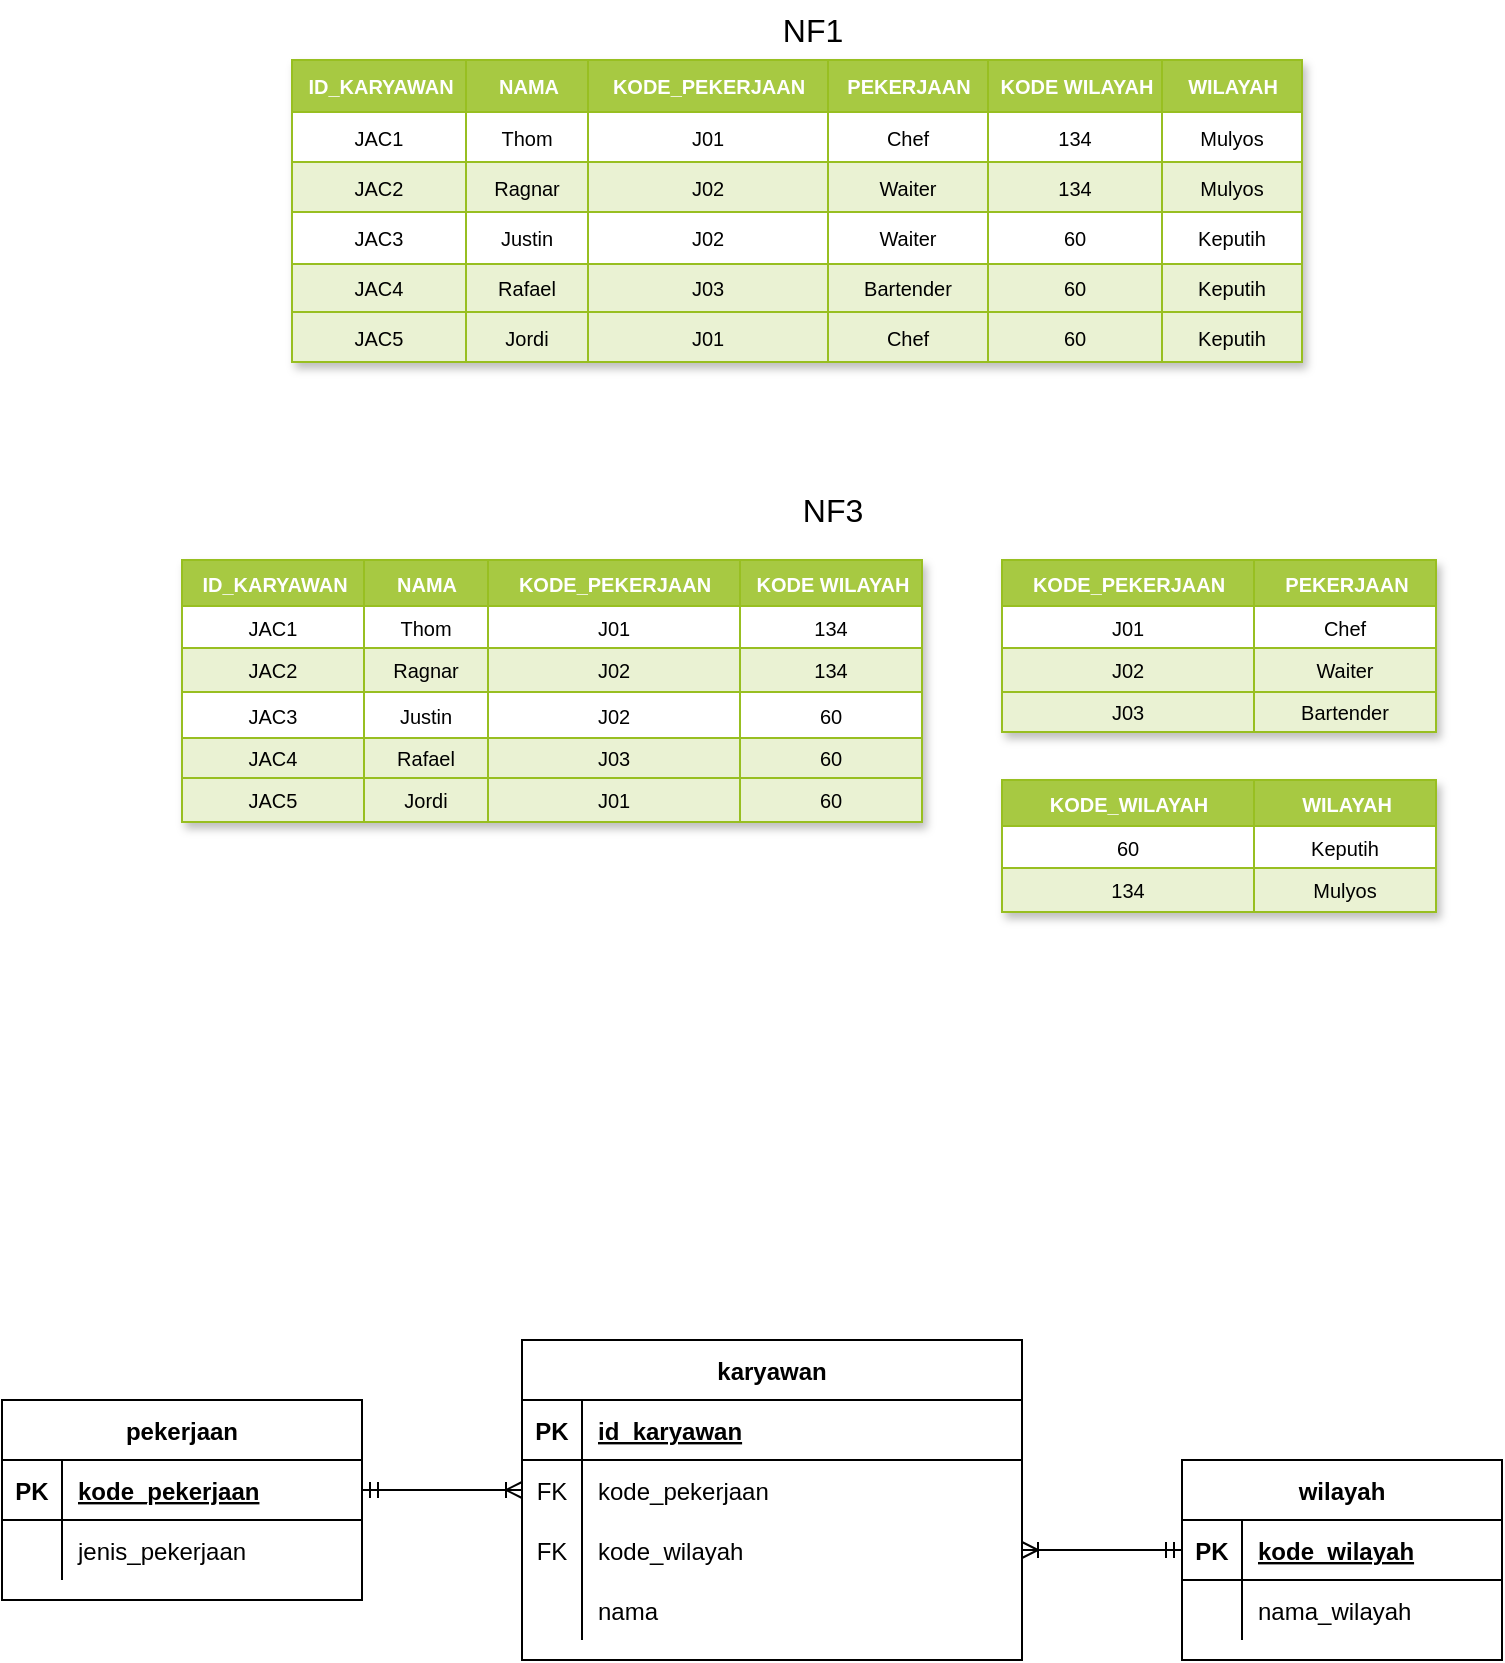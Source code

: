 <mxfile version="24.2.2" type="github">
  <diagram id="R2lEEEUBdFMjLlhIrx00" name="Page-1">
    <mxGraphModel dx="1173" dy="644" grid="1" gridSize="10" guides="1" tooltips="1" connect="1" arrows="1" fold="1" page="1" pageScale="1" pageWidth="850" pageHeight="1100" math="0" shadow="0" extFonts="Permanent Marker^https://fonts.googleapis.com/css?family=Permanent+Marker">
      <root>
        <mxCell id="0" />
        <mxCell id="1" parent="0" />
        <mxCell id="C-vyLk0tnHw3VtMMgP7b-1" value="" style="edgeStyle=entityRelationEdgeStyle;endArrow=ERmandOne;startArrow=ERoneToMany;endFill=0;startFill=0;exitX=0;exitY=0.5;exitDx=0;exitDy=0;entryX=1;entryY=0.5;entryDx=0;entryDy=0;" parent="1" source="C-vyLk0tnHw3VtMMgP7b-27" target="C-vyLk0tnHw3VtMMgP7b-3" edge="1">
          <mxGeometry width="100" height="100" relative="1" as="geometry">
            <mxPoint x="480" y="1290" as="sourcePoint" />
            <mxPoint x="580" y="1190" as="targetPoint" />
            <Array as="points">
              <mxPoint x="490" y="750" />
            </Array>
          </mxGeometry>
        </mxCell>
        <mxCell id="C-vyLk0tnHw3VtMMgP7b-12" value="" style="edgeStyle=entityRelationEdgeStyle;endArrow=ERmandOne;startArrow=ERoneToMany;endFill=0;startFill=0;entryX=0;entryY=0.5;entryDx=0;entryDy=0;" parent="1" source="DAkjuZI4XN_yzzUwWQdB-363" target="C-vyLk0tnHw3VtMMgP7b-14" edge="1">
          <mxGeometry width="100" height="100" relative="1" as="geometry">
            <mxPoint x="540" y="750" as="sourcePoint" />
            <mxPoint x="600" y="775" as="targetPoint" />
          </mxGeometry>
        </mxCell>
        <mxCell id="C-vyLk0tnHw3VtMMgP7b-2" value="pekerjaan" style="shape=table;startSize=30;container=1;collapsible=1;childLayout=tableLayout;fixedRows=1;rowLines=0;fontStyle=1;align=center;resizeLast=1;" parent="1" vertex="1">
          <mxGeometry x="30" y="720" width="180" height="100" as="geometry" />
        </mxCell>
        <mxCell id="C-vyLk0tnHw3VtMMgP7b-3" value="" style="shape=partialRectangle;collapsible=0;dropTarget=0;pointerEvents=0;fillColor=none;points=[[0,0.5],[1,0.5]];portConstraint=eastwest;top=0;left=0;right=0;bottom=1;" parent="C-vyLk0tnHw3VtMMgP7b-2" vertex="1">
          <mxGeometry y="30" width="180" height="30" as="geometry" />
        </mxCell>
        <mxCell id="C-vyLk0tnHw3VtMMgP7b-4" value="PK" style="shape=partialRectangle;overflow=hidden;connectable=0;fillColor=none;top=0;left=0;bottom=0;right=0;fontStyle=1;" parent="C-vyLk0tnHw3VtMMgP7b-3" vertex="1">
          <mxGeometry width="30" height="30" as="geometry">
            <mxRectangle width="30" height="30" as="alternateBounds" />
          </mxGeometry>
        </mxCell>
        <mxCell id="C-vyLk0tnHw3VtMMgP7b-5" value="kode_pekerjaan" style="shape=partialRectangle;overflow=hidden;connectable=0;fillColor=none;top=0;left=0;bottom=0;right=0;align=left;spacingLeft=6;fontStyle=5;" parent="C-vyLk0tnHw3VtMMgP7b-3" vertex="1">
          <mxGeometry x="30" width="150" height="30" as="geometry">
            <mxRectangle width="150" height="30" as="alternateBounds" />
          </mxGeometry>
        </mxCell>
        <mxCell id="C-vyLk0tnHw3VtMMgP7b-6" value="" style="shape=partialRectangle;collapsible=0;dropTarget=0;pointerEvents=0;fillColor=none;points=[[0,0.5],[1,0.5]];portConstraint=eastwest;top=0;left=0;right=0;bottom=0;" parent="C-vyLk0tnHw3VtMMgP7b-2" vertex="1">
          <mxGeometry y="60" width="180" height="30" as="geometry" />
        </mxCell>
        <mxCell id="C-vyLk0tnHw3VtMMgP7b-7" value="" style="shape=partialRectangle;overflow=hidden;connectable=0;fillColor=none;top=0;left=0;bottom=0;right=0;" parent="C-vyLk0tnHw3VtMMgP7b-6" vertex="1">
          <mxGeometry width="30" height="30" as="geometry">
            <mxRectangle width="30" height="30" as="alternateBounds" />
          </mxGeometry>
        </mxCell>
        <mxCell id="C-vyLk0tnHw3VtMMgP7b-8" value="jenis_pekerjaan" style="shape=partialRectangle;overflow=hidden;connectable=0;fillColor=none;top=0;left=0;bottom=0;right=0;align=left;spacingLeft=6;" parent="C-vyLk0tnHw3VtMMgP7b-6" vertex="1">
          <mxGeometry x="30" width="150" height="30" as="geometry">
            <mxRectangle width="150" height="30" as="alternateBounds" />
          </mxGeometry>
        </mxCell>
        <mxCell id="C-vyLk0tnHw3VtMMgP7b-13" value="wilayah" style="shape=table;startSize=30;container=1;collapsible=1;childLayout=tableLayout;fixedRows=1;rowLines=0;fontStyle=1;align=center;resizeLast=1;" parent="1" vertex="1">
          <mxGeometry x="620" y="750" width="160" height="100" as="geometry" />
        </mxCell>
        <mxCell id="C-vyLk0tnHw3VtMMgP7b-14" value="" style="shape=partialRectangle;collapsible=0;dropTarget=0;pointerEvents=0;fillColor=none;points=[[0,0.5],[1,0.5]];portConstraint=eastwest;top=0;left=0;right=0;bottom=1;" parent="C-vyLk0tnHw3VtMMgP7b-13" vertex="1">
          <mxGeometry y="30" width="160" height="30" as="geometry" />
        </mxCell>
        <mxCell id="C-vyLk0tnHw3VtMMgP7b-15" value="PK" style="shape=partialRectangle;overflow=hidden;connectable=0;fillColor=none;top=0;left=0;bottom=0;right=0;fontStyle=1;" parent="C-vyLk0tnHw3VtMMgP7b-14" vertex="1">
          <mxGeometry width="30" height="30" as="geometry">
            <mxRectangle width="30" height="30" as="alternateBounds" />
          </mxGeometry>
        </mxCell>
        <mxCell id="C-vyLk0tnHw3VtMMgP7b-16" value="kode_wilayah" style="shape=partialRectangle;overflow=hidden;connectable=0;fillColor=none;top=0;left=0;bottom=0;right=0;align=left;spacingLeft=6;fontStyle=5;" parent="C-vyLk0tnHw3VtMMgP7b-14" vertex="1">
          <mxGeometry x="30" width="130" height="30" as="geometry">
            <mxRectangle width="130" height="30" as="alternateBounds" />
          </mxGeometry>
        </mxCell>
        <mxCell id="C-vyLk0tnHw3VtMMgP7b-17" value="" style="shape=partialRectangle;collapsible=0;dropTarget=0;pointerEvents=0;fillColor=none;points=[[0,0.5],[1,0.5]];portConstraint=eastwest;top=0;left=0;right=0;bottom=0;" parent="C-vyLk0tnHw3VtMMgP7b-13" vertex="1">
          <mxGeometry y="60" width="160" height="30" as="geometry" />
        </mxCell>
        <mxCell id="C-vyLk0tnHw3VtMMgP7b-18" value="" style="shape=partialRectangle;overflow=hidden;connectable=0;fillColor=none;top=0;left=0;bottom=0;right=0;" parent="C-vyLk0tnHw3VtMMgP7b-17" vertex="1">
          <mxGeometry width="30" height="30" as="geometry">
            <mxRectangle width="30" height="30" as="alternateBounds" />
          </mxGeometry>
        </mxCell>
        <mxCell id="C-vyLk0tnHw3VtMMgP7b-19" value="nama_wilayah" style="shape=partialRectangle;overflow=hidden;connectable=0;fillColor=none;top=0;left=0;bottom=0;right=0;align=left;spacingLeft=6;" parent="C-vyLk0tnHw3VtMMgP7b-17" vertex="1">
          <mxGeometry x="30" width="130" height="30" as="geometry">
            <mxRectangle width="130" height="30" as="alternateBounds" />
          </mxGeometry>
        </mxCell>
        <mxCell id="C-vyLk0tnHw3VtMMgP7b-23" value="karyawan" style="shape=table;startSize=30;container=1;collapsible=1;childLayout=tableLayout;fixedRows=1;rowLines=0;fontStyle=1;align=center;resizeLast=1;" parent="1" vertex="1">
          <mxGeometry x="290" y="690" width="250" height="160" as="geometry" />
        </mxCell>
        <mxCell id="C-vyLk0tnHw3VtMMgP7b-24" value="" style="shape=partialRectangle;collapsible=0;dropTarget=0;pointerEvents=0;fillColor=none;points=[[0,0.5],[1,0.5]];portConstraint=eastwest;top=0;left=0;right=0;bottom=1;" parent="C-vyLk0tnHw3VtMMgP7b-23" vertex="1">
          <mxGeometry y="30" width="250" height="30" as="geometry" />
        </mxCell>
        <mxCell id="C-vyLk0tnHw3VtMMgP7b-25" value="PK" style="shape=partialRectangle;overflow=hidden;connectable=0;fillColor=none;top=0;left=0;bottom=0;right=0;fontStyle=1;" parent="C-vyLk0tnHw3VtMMgP7b-24" vertex="1">
          <mxGeometry width="30" height="30" as="geometry">
            <mxRectangle width="30" height="30" as="alternateBounds" />
          </mxGeometry>
        </mxCell>
        <mxCell id="C-vyLk0tnHw3VtMMgP7b-26" value="id_karyawan" style="shape=partialRectangle;overflow=hidden;connectable=0;fillColor=none;top=0;left=0;bottom=0;right=0;align=left;spacingLeft=6;fontStyle=5;" parent="C-vyLk0tnHw3VtMMgP7b-24" vertex="1">
          <mxGeometry x="30" width="220" height="30" as="geometry">
            <mxRectangle width="220" height="30" as="alternateBounds" />
          </mxGeometry>
        </mxCell>
        <mxCell id="C-vyLk0tnHw3VtMMgP7b-27" value="" style="shape=partialRectangle;collapsible=0;dropTarget=0;pointerEvents=0;fillColor=none;points=[[0,0.5],[1,0.5]];portConstraint=eastwest;top=0;left=0;right=0;bottom=0;" parent="C-vyLk0tnHw3VtMMgP7b-23" vertex="1">
          <mxGeometry y="60" width="250" height="30" as="geometry" />
        </mxCell>
        <mxCell id="C-vyLk0tnHw3VtMMgP7b-28" value="FK" style="shape=partialRectangle;overflow=hidden;connectable=0;fillColor=none;top=0;left=0;bottom=0;right=0;" parent="C-vyLk0tnHw3VtMMgP7b-27" vertex="1">
          <mxGeometry width="30" height="30" as="geometry">
            <mxRectangle width="30" height="30" as="alternateBounds" />
          </mxGeometry>
        </mxCell>
        <mxCell id="C-vyLk0tnHw3VtMMgP7b-29" value="kode_pekerjaan" style="shape=partialRectangle;overflow=hidden;connectable=0;fillColor=none;top=0;left=0;bottom=0;right=0;align=left;spacingLeft=6;" parent="C-vyLk0tnHw3VtMMgP7b-27" vertex="1">
          <mxGeometry x="30" width="220" height="30" as="geometry">
            <mxRectangle width="220" height="30" as="alternateBounds" />
          </mxGeometry>
        </mxCell>
        <mxCell id="DAkjuZI4XN_yzzUwWQdB-363" style="shape=partialRectangle;collapsible=0;dropTarget=0;pointerEvents=0;fillColor=none;points=[[0,0.5],[1,0.5]];portConstraint=eastwest;top=0;left=0;right=0;bottom=0;" vertex="1" parent="C-vyLk0tnHw3VtMMgP7b-23">
          <mxGeometry y="90" width="250" height="30" as="geometry" />
        </mxCell>
        <mxCell id="DAkjuZI4XN_yzzUwWQdB-364" value="FK" style="shape=partialRectangle;overflow=hidden;connectable=0;fillColor=none;top=0;left=0;bottom=0;right=0;" vertex="1" parent="DAkjuZI4XN_yzzUwWQdB-363">
          <mxGeometry width="30" height="30" as="geometry">
            <mxRectangle width="30" height="30" as="alternateBounds" />
          </mxGeometry>
        </mxCell>
        <mxCell id="DAkjuZI4XN_yzzUwWQdB-365" value="kode_wilayah" style="shape=partialRectangle;overflow=hidden;connectable=0;fillColor=none;top=0;left=0;bottom=0;right=0;align=left;spacingLeft=6;" vertex="1" parent="DAkjuZI4XN_yzzUwWQdB-363">
          <mxGeometry x="30" width="220" height="30" as="geometry">
            <mxRectangle width="220" height="30" as="alternateBounds" />
          </mxGeometry>
        </mxCell>
        <mxCell id="DAkjuZI4XN_yzzUwWQdB-366" style="shape=partialRectangle;collapsible=0;dropTarget=0;pointerEvents=0;fillColor=none;points=[[0,0.5],[1,0.5]];portConstraint=eastwest;top=0;left=0;right=0;bottom=0;" vertex="1" parent="C-vyLk0tnHw3VtMMgP7b-23">
          <mxGeometry y="120" width="250" height="30" as="geometry" />
        </mxCell>
        <mxCell id="DAkjuZI4XN_yzzUwWQdB-367" style="shape=partialRectangle;overflow=hidden;connectable=0;fillColor=none;top=0;left=0;bottom=0;right=0;" vertex="1" parent="DAkjuZI4XN_yzzUwWQdB-366">
          <mxGeometry width="30" height="30" as="geometry">
            <mxRectangle width="30" height="30" as="alternateBounds" />
          </mxGeometry>
        </mxCell>
        <mxCell id="DAkjuZI4XN_yzzUwWQdB-368" value="nama" style="shape=partialRectangle;overflow=hidden;connectable=0;fillColor=none;top=0;left=0;bottom=0;right=0;align=left;spacingLeft=6;" vertex="1" parent="DAkjuZI4XN_yzzUwWQdB-366">
          <mxGeometry x="30" width="220" height="30" as="geometry">
            <mxRectangle width="220" height="30" as="alternateBounds" />
          </mxGeometry>
        </mxCell>
        <mxCell id="DAkjuZI4XN_yzzUwWQdB-198" value="Assets" style="childLayout=tableLayout;recursiveResize=0;strokeColor=#98bf21;fillColor=#A7C942;shadow=1;" vertex="1" parent="1">
          <mxGeometry x="175" y="50" width="505" height="151" as="geometry" />
        </mxCell>
        <mxCell id="DAkjuZI4XN_yzzUwWQdB-199" style="shape=tableRow;horizontal=0;startSize=0;swimlaneHead=0;swimlaneBody=0;top=0;left=0;bottom=0;right=0;dropTarget=0;collapsible=0;recursiveResize=0;expand=0;fontStyle=0;strokeColor=inherit;fillColor=#ffffff;" vertex="1" parent="DAkjuZI4XN_yzzUwWQdB-198">
          <mxGeometry width="505" height="26" as="geometry" />
        </mxCell>
        <mxCell id="DAkjuZI4XN_yzzUwWQdB-200" value="ID_KARYAWAN" style="connectable=0;recursiveResize=0;strokeColor=inherit;fillColor=#A7C942;align=center;fontStyle=1;fontColor=#FFFFFF;html=1;fontSize=10;" vertex="1" parent="DAkjuZI4XN_yzzUwWQdB-199">
          <mxGeometry width="87" height="26" as="geometry">
            <mxRectangle width="87" height="26" as="alternateBounds" />
          </mxGeometry>
        </mxCell>
        <mxCell id="DAkjuZI4XN_yzzUwWQdB-201" value="NAMA" style="connectable=0;recursiveResize=0;strokeColor=inherit;fillColor=#A7C942;align=center;fontStyle=1;fontColor=#FFFFFF;html=1;fontSize=10;" vertex="1" parent="DAkjuZI4XN_yzzUwWQdB-199">
          <mxGeometry x="87" width="61" height="26" as="geometry">
            <mxRectangle width="61" height="26" as="alternateBounds" />
          </mxGeometry>
        </mxCell>
        <mxCell id="DAkjuZI4XN_yzzUwWQdB-202" value="KODE_PEKERJAAN" style="connectable=0;recursiveResize=0;strokeColor=inherit;fillColor=#A7C942;align=center;fontStyle=1;fontColor=#FFFFFF;html=1;fontSize=10;" vertex="1" parent="DAkjuZI4XN_yzzUwWQdB-199">
          <mxGeometry x="148" width="120" height="26" as="geometry">
            <mxRectangle width="120" height="26" as="alternateBounds" />
          </mxGeometry>
        </mxCell>
        <mxCell id="DAkjuZI4XN_yzzUwWQdB-224" value="PEKERJAAN" style="connectable=0;recursiveResize=0;strokeColor=inherit;fillColor=#A7C942;align=center;fontStyle=1;fontColor=#FFFFFF;html=1;fontSize=10;" vertex="1" parent="DAkjuZI4XN_yzzUwWQdB-199">
          <mxGeometry x="268" width="80" height="26" as="geometry">
            <mxRectangle width="80" height="26" as="alternateBounds" />
          </mxGeometry>
        </mxCell>
        <mxCell id="DAkjuZI4XN_yzzUwWQdB-229" value="KODE WILAYAH" style="connectable=0;recursiveResize=0;strokeColor=inherit;fillColor=#A7C942;align=center;fontStyle=1;fontColor=#FFFFFF;html=1;fontSize=10;" vertex="1" parent="DAkjuZI4XN_yzzUwWQdB-199">
          <mxGeometry x="348" width="87" height="26" as="geometry">
            <mxRectangle width="87" height="26" as="alternateBounds" />
          </mxGeometry>
        </mxCell>
        <mxCell id="DAkjuZI4XN_yzzUwWQdB-234" value="WILAYAH" style="connectable=0;recursiveResize=0;strokeColor=inherit;fillColor=#A7C942;align=center;fontStyle=1;fontColor=#FFFFFF;html=1;fontSize=10;" vertex="1" parent="DAkjuZI4XN_yzzUwWQdB-199">
          <mxGeometry x="435" width="70" height="26" as="geometry">
            <mxRectangle width="70" height="26" as="alternateBounds" />
          </mxGeometry>
        </mxCell>
        <mxCell id="DAkjuZI4XN_yzzUwWQdB-203" value="" style="shape=tableRow;horizontal=0;startSize=0;swimlaneHead=0;swimlaneBody=0;top=0;left=0;bottom=0;right=0;dropTarget=0;collapsible=0;recursiveResize=0;expand=0;fontStyle=0;strokeColor=inherit;fillColor=#ffffff;" vertex="1" parent="DAkjuZI4XN_yzzUwWQdB-198">
          <mxGeometry y="26" width="505" height="25" as="geometry" />
        </mxCell>
        <mxCell id="DAkjuZI4XN_yzzUwWQdB-204" value="&lt;div&gt;JAC1&lt;/div&gt;" style="connectable=0;recursiveResize=0;strokeColor=inherit;fillColor=inherit;align=center;whiteSpace=wrap;html=1;fontSize=10;" vertex="1" parent="DAkjuZI4XN_yzzUwWQdB-203">
          <mxGeometry width="87" height="25" as="geometry">
            <mxRectangle width="87" height="25" as="alternateBounds" />
          </mxGeometry>
        </mxCell>
        <mxCell id="DAkjuZI4XN_yzzUwWQdB-205" value="Thom" style="connectable=0;recursiveResize=0;strokeColor=inherit;fillColor=inherit;align=center;whiteSpace=wrap;html=1;fontSize=10;" vertex="1" parent="DAkjuZI4XN_yzzUwWQdB-203">
          <mxGeometry x="87" width="61" height="25" as="geometry">
            <mxRectangle width="61" height="25" as="alternateBounds" />
          </mxGeometry>
        </mxCell>
        <mxCell id="DAkjuZI4XN_yzzUwWQdB-206" value="J01" style="connectable=0;recursiveResize=0;strokeColor=inherit;fillColor=inherit;align=center;whiteSpace=wrap;html=1;fontSize=10;" vertex="1" parent="DAkjuZI4XN_yzzUwWQdB-203">
          <mxGeometry x="148" width="120" height="25" as="geometry">
            <mxRectangle width="120" height="25" as="alternateBounds" />
          </mxGeometry>
        </mxCell>
        <mxCell id="DAkjuZI4XN_yzzUwWQdB-225" value="Chef" style="connectable=0;recursiveResize=0;strokeColor=inherit;fillColor=inherit;align=center;whiteSpace=wrap;html=1;fontSize=10;" vertex="1" parent="DAkjuZI4XN_yzzUwWQdB-203">
          <mxGeometry x="268" width="80" height="25" as="geometry">
            <mxRectangle width="80" height="25" as="alternateBounds" />
          </mxGeometry>
        </mxCell>
        <mxCell id="DAkjuZI4XN_yzzUwWQdB-230" value="134" style="connectable=0;recursiveResize=0;strokeColor=inherit;fillColor=inherit;align=center;whiteSpace=wrap;html=1;fontSize=10;" vertex="1" parent="DAkjuZI4XN_yzzUwWQdB-203">
          <mxGeometry x="348" width="87" height="25" as="geometry">
            <mxRectangle width="87" height="25" as="alternateBounds" />
          </mxGeometry>
        </mxCell>
        <mxCell id="DAkjuZI4XN_yzzUwWQdB-235" value="Mulyos" style="connectable=0;recursiveResize=0;strokeColor=inherit;fillColor=inherit;align=center;whiteSpace=wrap;html=1;fontSize=10;" vertex="1" parent="DAkjuZI4XN_yzzUwWQdB-203">
          <mxGeometry x="435" width="70" height="25" as="geometry">
            <mxRectangle width="70" height="25" as="alternateBounds" />
          </mxGeometry>
        </mxCell>
        <mxCell id="DAkjuZI4XN_yzzUwWQdB-207" value="" style="shape=tableRow;horizontal=0;startSize=0;swimlaneHead=0;swimlaneBody=0;top=0;left=0;bottom=0;right=0;dropTarget=0;collapsible=0;recursiveResize=0;expand=0;fontStyle=1;strokeColor=inherit;fillColor=#EAF2D3;" vertex="1" parent="DAkjuZI4XN_yzzUwWQdB-198">
          <mxGeometry y="51" width="505" height="25" as="geometry" />
        </mxCell>
        <mxCell id="DAkjuZI4XN_yzzUwWQdB-208" value="JAC2" style="connectable=0;recursiveResize=0;strokeColor=inherit;fillColor=inherit;whiteSpace=wrap;html=1;fontSize=10;" vertex="1" parent="DAkjuZI4XN_yzzUwWQdB-207">
          <mxGeometry width="87" height="25" as="geometry">
            <mxRectangle width="87" height="25" as="alternateBounds" />
          </mxGeometry>
        </mxCell>
        <mxCell id="DAkjuZI4XN_yzzUwWQdB-209" value="Ragnar" style="connectable=0;recursiveResize=0;strokeColor=inherit;fillColor=inherit;whiteSpace=wrap;html=1;fontSize=10;" vertex="1" parent="DAkjuZI4XN_yzzUwWQdB-207">
          <mxGeometry x="87" width="61" height="25" as="geometry">
            <mxRectangle width="61" height="25" as="alternateBounds" />
          </mxGeometry>
        </mxCell>
        <mxCell id="DAkjuZI4XN_yzzUwWQdB-210" value="J02" style="connectable=0;recursiveResize=0;strokeColor=inherit;fillColor=inherit;whiteSpace=wrap;html=1;fontSize=10;" vertex="1" parent="DAkjuZI4XN_yzzUwWQdB-207">
          <mxGeometry x="148" width="120" height="25" as="geometry">
            <mxRectangle width="120" height="25" as="alternateBounds" />
          </mxGeometry>
        </mxCell>
        <mxCell id="DAkjuZI4XN_yzzUwWQdB-226" value="Waiter" style="connectable=0;recursiveResize=0;strokeColor=inherit;fillColor=inherit;whiteSpace=wrap;html=1;fontSize=10;" vertex="1" parent="DAkjuZI4XN_yzzUwWQdB-207">
          <mxGeometry x="268" width="80" height="25" as="geometry">
            <mxRectangle width="80" height="25" as="alternateBounds" />
          </mxGeometry>
        </mxCell>
        <mxCell id="DAkjuZI4XN_yzzUwWQdB-231" value="134" style="connectable=0;recursiveResize=0;strokeColor=inherit;fillColor=inherit;whiteSpace=wrap;html=1;fontSize=10;" vertex="1" parent="DAkjuZI4XN_yzzUwWQdB-207">
          <mxGeometry x="348" width="87" height="25" as="geometry">
            <mxRectangle width="87" height="25" as="alternateBounds" />
          </mxGeometry>
        </mxCell>
        <mxCell id="DAkjuZI4XN_yzzUwWQdB-236" value="Mulyos" style="connectable=0;recursiveResize=0;strokeColor=inherit;fillColor=inherit;whiteSpace=wrap;html=1;fontSize=10;" vertex="1" parent="DAkjuZI4XN_yzzUwWQdB-207">
          <mxGeometry x="435" width="70" height="25" as="geometry">
            <mxRectangle width="70" height="25" as="alternateBounds" />
          </mxGeometry>
        </mxCell>
        <mxCell id="DAkjuZI4XN_yzzUwWQdB-211" value="" style="shape=tableRow;horizontal=0;startSize=0;swimlaneHead=0;swimlaneBody=0;top=0;left=0;bottom=0;right=0;dropTarget=0;collapsible=0;recursiveResize=0;expand=0;fontStyle=0;strokeColor=inherit;fillColor=#ffffff;" vertex="1" parent="DAkjuZI4XN_yzzUwWQdB-198">
          <mxGeometry y="76" width="505" height="26" as="geometry" />
        </mxCell>
        <mxCell id="DAkjuZI4XN_yzzUwWQdB-212" value="JAC3" style="connectable=0;recursiveResize=0;strokeColor=inherit;fillColor=inherit;fontStyle=0;align=center;whiteSpace=wrap;html=1;fontSize=10;" vertex="1" parent="DAkjuZI4XN_yzzUwWQdB-211">
          <mxGeometry width="87" height="26" as="geometry">
            <mxRectangle width="87" height="26" as="alternateBounds" />
          </mxGeometry>
        </mxCell>
        <mxCell id="DAkjuZI4XN_yzzUwWQdB-213" value="Justin" style="connectable=0;recursiveResize=0;strokeColor=inherit;fillColor=inherit;fontStyle=0;align=center;whiteSpace=wrap;html=1;fontSize=10;" vertex="1" parent="DAkjuZI4XN_yzzUwWQdB-211">
          <mxGeometry x="87" width="61" height="26" as="geometry">
            <mxRectangle width="61" height="26" as="alternateBounds" />
          </mxGeometry>
        </mxCell>
        <mxCell id="DAkjuZI4XN_yzzUwWQdB-214" value="J02" style="connectable=0;recursiveResize=0;strokeColor=inherit;fillColor=inherit;fontStyle=0;align=center;whiteSpace=wrap;html=1;fontSize=10;" vertex="1" parent="DAkjuZI4XN_yzzUwWQdB-211">
          <mxGeometry x="148" width="120" height="26" as="geometry">
            <mxRectangle width="120" height="26" as="alternateBounds" />
          </mxGeometry>
        </mxCell>
        <mxCell id="DAkjuZI4XN_yzzUwWQdB-227" value="Waiter" style="connectable=0;recursiveResize=0;strokeColor=inherit;fillColor=inherit;fontStyle=0;align=center;whiteSpace=wrap;html=1;fontSize=10;" vertex="1" parent="DAkjuZI4XN_yzzUwWQdB-211">
          <mxGeometry x="268" width="80" height="26" as="geometry">
            <mxRectangle width="80" height="26" as="alternateBounds" />
          </mxGeometry>
        </mxCell>
        <mxCell id="DAkjuZI4XN_yzzUwWQdB-232" value="60" style="connectable=0;recursiveResize=0;strokeColor=inherit;fillColor=inherit;fontStyle=0;align=center;whiteSpace=wrap;html=1;fontSize=10;" vertex="1" parent="DAkjuZI4XN_yzzUwWQdB-211">
          <mxGeometry x="348" width="87" height="26" as="geometry">
            <mxRectangle width="87" height="26" as="alternateBounds" />
          </mxGeometry>
        </mxCell>
        <mxCell id="DAkjuZI4XN_yzzUwWQdB-237" value="Keputih" style="connectable=0;recursiveResize=0;strokeColor=inherit;fillColor=inherit;fontStyle=0;align=center;whiteSpace=wrap;html=1;fontSize=10;" vertex="1" parent="DAkjuZI4XN_yzzUwWQdB-211">
          <mxGeometry x="435" width="70" height="26" as="geometry">
            <mxRectangle width="70" height="26" as="alternateBounds" />
          </mxGeometry>
        </mxCell>
        <mxCell id="DAkjuZI4XN_yzzUwWQdB-215" value="" style="shape=tableRow;horizontal=0;startSize=0;swimlaneHead=0;swimlaneBody=0;top=0;left=0;bottom=0;right=0;dropTarget=0;collapsible=0;recursiveResize=0;expand=0;fontStyle=1;strokeColor=inherit;fillColor=#EAF2D3;" vertex="1" parent="DAkjuZI4XN_yzzUwWQdB-198">
          <mxGeometry y="102" width="505" height="24" as="geometry" />
        </mxCell>
        <mxCell id="DAkjuZI4XN_yzzUwWQdB-216" value="JAC4" style="connectable=0;recursiveResize=0;strokeColor=inherit;fillColor=inherit;whiteSpace=wrap;html=1;fontSize=10;" vertex="1" parent="DAkjuZI4XN_yzzUwWQdB-215">
          <mxGeometry width="87" height="24" as="geometry">
            <mxRectangle width="87" height="24" as="alternateBounds" />
          </mxGeometry>
        </mxCell>
        <mxCell id="DAkjuZI4XN_yzzUwWQdB-217" value="Rafael" style="connectable=0;recursiveResize=0;strokeColor=inherit;fillColor=inherit;whiteSpace=wrap;html=1;fontSize=10;" vertex="1" parent="DAkjuZI4XN_yzzUwWQdB-215">
          <mxGeometry x="87" width="61" height="24" as="geometry">
            <mxRectangle width="61" height="24" as="alternateBounds" />
          </mxGeometry>
        </mxCell>
        <mxCell id="DAkjuZI4XN_yzzUwWQdB-218" value="J03" style="connectable=0;recursiveResize=0;strokeColor=inherit;fillColor=inherit;whiteSpace=wrap;html=1;fontSize=10;" vertex="1" parent="DAkjuZI4XN_yzzUwWQdB-215">
          <mxGeometry x="148" width="120" height="24" as="geometry">
            <mxRectangle width="120" height="24" as="alternateBounds" />
          </mxGeometry>
        </mxCell>
        <mxCell id="DAkjuZI4XN_yzzUwWQdB-228" value="Bartender" style="connectable=0;recursiveResize=0;strokeColor=inherit;fillColor=inherit;whiteSpace=wrap;html=1;fontSize=10;" vertex="1" parent="DAkjuZI4XN_yzzUwWQdB-215">
          <mxGeometry x="268" width="80" height="24" as="geometry">
            <mxRectangle width="80" height="24" as="alternateBounds" />
          </mxGeometry>
        </mxCell>
        <mxCell id="DAkjuZI4XN_yzzUwWQdB-233" value="60" style="connectable=0;recursiveResize=0;strokeColor=inherit;fillColor=inherit;whiteSpace=wrap;html=1;fontSize=10;" vertex="1" parent="DAkjuZI4XN_yzzUwWQdB-215">
          <mxGeometry x="348" width="87" height="24" as="geometry">
            <mxRectangle width="87" height="24" as="alternateBounds" />
          </mxGeometry>
        </mxCell>
        <mxCell id="DAkjuZI4XN_yzzUwWQdB-238" value="Keputih" style="connectable=0;recursiveResize=0;strokeColor=inherit;fillColor=inherit;whiteSpace=wrap;html=1;fontSize=10;" vertex="1" parent="DAkjuZI4XN_yzzUwWQdB-215">
          <mxGeometry x="435" width="70" height="24" as="geometry">
            <mxRectangle width="70" height="24" as="alternateBounds" />
          </mxGeometry>
        </mxCell>
        <mxCell id="DAkjuZI4XN_yzzUwWQdB-239" style="shape=tableRow;horizontal=0;startSize=0;swimlaneHead=0;swimlaneBody=0;top=0;left=0;bottom=0;right=0;dropTarget=0;collapsible=0;recursiveResize=0;expand=0;fontStyle=1;strokeColor=inherit;fillColor=#EAF2D3;" vertex="1" parent="DAkjuZI4XN_yzzUwWQdB-198">
          <mxGeometry y="126" width="505" height="25" as="geometry" />
        </mxCell>
        <mxCell id="DAkjuZI4XN_yzzUwWQdB-240" value="JAC5" style="connectable=0;recursiveResize=0;strokeColor=inherit;fillColor=inherit;whiteSpace=wrap;html=1;fontSize=10;" vertex="1" parent="DAkjuZI4XN_yzzUwWQdB-239">
          <mxGeometry width="87" height="25" as="geometry">
            <mxRectangle width="87" height="25" as="alternateBounds" />
          </mxGeometry>
        </mxCell>
        <mxCell id="DAkjuZI4XN_yzzUwWQdB-241" value="Jordi" style="connectable=0;recursiveResize=0;strokeColor=inherit;fillColor=inherit;whiteSpace=wrap;html=1;fontSize=10;" vertex="1" parent="DAkjuZI4XN_yzzUwWQdB-239">
          <mxGeometry x="87" width="61" height="25" as="geometry">
            <mxRectangle width="61" height="25" as="alternateBounds" />
          </mxGeometry>
        </mxCell>
        <mxCell id="DAkjuZI4XN_yzzUwWQdB-242" value="J01" style="connectable=0;recursiveResize=0;strokeColor=inherit;fillColor=inherit;whiteSpace=wrap;html=1;fontSize=10;" vertex="1" parent="DAkjuZI4XN_yzzUwWQdB-239">
          <mxGeometry x="148" width="120" height="25" as="geometry">
            <mxRectangle width="120" height="25" as="alternateBounds" />
          </mxGeometry>
        </mxCell>
        <mxCell id="DAkjuZI4XN_yzzUwWQdB-243" value="Chef" style="connectable=0;recursiveResize=0;strokeColor=inherit;fillColor=inherit;whiteSpace=wrap;html=1;fontSize=10;" vertex="1" parent="DAkjuZI4XN_yzzUwWQdB-239">
          <mxGeometry x="268" width="80" height="25" as="geometry">
            <mxRectangle width="80" height="25" as="alternateBounds" />
          </mxGeometry>
        </mxCell>
        <mxCell id="DAkjuZI4XN_yzzUwWQdB-244" value="60" style="connectable=0;recursiveResize=0;strokeColor=inherit;fillColor=inherit;whiteSpace=wrap;html=1;fontSize=10;" vertex="1" parent="DAkjuZI4XN_yzzUwWQdB-239">
          <mxGeometry x="348" width="87" height="25" as="geometry">
            <mxRectangle width="87" height="25" as="alternateBounds" />
          </mxGeometry>
        </mxCell>
        <mxCell id="DAkjuZI4XN_yzzUwWQdB-245" value="Keputih" style="connectable=0;recursiveResize=0;strokeColor=inherit;fillColor=inherit;whiteSpace=wrap;html=1;fontSize=10;" vertex="1" parent="DAkjuZI4XN_yzzUwWQdB-239">
          <mxGeometry x="435" width="70" height="25" as="geometry">
            <mxRectangle width="70" height="25" as="alternateBounds" />
          </mxGeometry>
        </mxCell>
        <mxCell id="DAkjuZI4XN_yzzUwWQdB-253" value="&lt;font style=&quot;font-size: 16px;&quot;&gt;NF1&lt;/font&gt;" style="text;html=1;align=center;verticalAlign=middle;resizable=0;points=[];autosize=1;strokeColor=none;fillColor=none;" vertex="1" parent="1">
          <mxGeometry x="410" y="20" width="50" height="30" as="geometry" />
        </mxCell>
        <mxCell id="DAkjuZI4XN_yzzUwWQdB-254" value="Assets" style="childLayout=tableLayout;recursiveResize=0;strokeColor=#98bf21;fillColor=#A7C942;shadow=1;" vertex="1" parent="1">
          <mxGeometry x="120" y="300" width="370" height="131" as="geometry" />
        </mxCell>
        <mxCell id="DAkjuZI4XN_yzzUwWQdB-255" style="shape=tableRow;horizontal=0;startSize=0;swimlaneHead=0;swimlaneBody=0;top=0;left=0;bottom=0;right=0;dropTarget=0;collapsible=0;recursiveResize=0;expand=0;fontStyle=0;strokeColor=inherit;fillColor=#ffffff;" vertex="1" parent="DAkjuZI4XN_yzzUwWQdB-254">
          <mxGeometry width="370" height="23" as="geometry" />
        </mxCell>
        <mxCell id="DAkjuZI4XN_yzzUwWQdB-256" value="ID_KARYAWAN" style="connectable=0;recursiveResize=0;strokeColor=inherit;fillColor=#A7C942;align=center;fontStyle=1;fontColor=#FFFFFF;html=1;fontSize=10;" vertex="1" parent="DAkjuZI4XN_yzzUwWQdB-255">
          <mxGeometry width="91" height="23" as="geometry">
            <mxRectangle width="91" height="23" as="alternateBounds" />
          </mxGeometry>
        </mxCell>
        <mxCell id="DAkjuZI4XN_yzzUwWQdB-257" value="NAMA" style="connectable=0;recursiveResize=0;strokeColor=inherit;fillColor=#A7C942;align=center;fontStyle=1;fontColor=#FFFFFF;html=1;fontSize=10;" vertex="1" parent="DAkjuZI4XN_yzzUwWQdB-255">
          <mxGeometry x="91" width="62" height="23" as="geometry">
            <mxRectangle width="62" height="23" as="alternateBounds" />
          </mxGeometry>
        </mxCell>
        <mxCell id="DAkjuZI4XN_yzzUwWQdB-258" value="KODE_PEKERJAAN" style="connectable=0;recursiveResize=0;strokeColor=inherit;fillColor=#A7C942;align=center;fontStyle=1;fontColor=#FFFFFF;html=1;fontSize=10;" vertex="1" parent="DAkjuZI4XN_yzzUwWQdB-255">
          <mxGeometry x="153" width="126" height="23" as="geometry">
            <mxRectangle width="126" height="23" as="alternateBounds" />
          </mxGeometry>
        </mxCell>
        <mxCell id="DAkjuZI4XN_yzzUwWQdB-260" value="KODE WILAYAH" style="connectable=0;recursiveResize=0;strokeColor=inherit;fillColor=#A7C942;align=center;fontStyle=1;fontColor=#FFFFFF;html=1;fontSize=10;" vertex="1" parent="DAkjuZI4XN_yzzUwWQdB-255">
          <mxGeometry x="279" width="91" height="23" as="geometry">
            <mxRectangle width="91" height="23" as="alternateBounds" />
          </mxGeometry>
        </mxCell>
        <mxCell id="DAkjuZI4XN_yzzUwWQdB-262" value="" style="shape=tableRow;horizontal=0;startSize=0;swimlaneHead=0;swimlaneBody=0;top=0;left=0;bottom=0;right=0;dropTarget=0;collapsible=0;recursiveResize=0;expand=0;fontStyle=0;strokeColor=inherit;fillColor=#ffffff;" vertex="1" parent="DAkjuZI4XN_yzzUwWQdB-254">
          <mxGeometry y="23" width="370" height="21" as="geometry" />
        </mxCell>
        <mxCell id="DAkjuZI4XN_yzzUwWQdB-263" value="&lt;div&gt;JAC1&lt;/div&gt;" style="connectable=0;recursiveResize=0;strokeColor=inherit;fillColor=inherit;align=center;whiteSpace=wrap;html=1;fontSize=10;" vertex="1" parent="DAkjuZI4XN_yzzUwWQdB-262">
          <mxGeometry width="91" height="21" as="geometry">
            <mxRectangle width="91" height="21" as="alternateBounds" />
          </mxGeometry>
        </mxCell>
        <mxCell id="DAkjuZI4XN_yzzUwWQdB-264" value="Thom" style="connectable=0;recursiveResize=0;strokeColor=inherit;fillColor=inherit;align=center;whiteSpace=wrap;html=1;fontSize=10;" vertex="1" parent="DAkjuZI4XN_yzzUwWQdB-262">
          <mxGeometry x="91" width="62" height="21" as="geometry">
            <mxRectangle width="62" height="21" as="alternateBounds" />
          </mxGeometry>
        </mxCell>
        <mxCell id="DAkjuZI4XN_yzzUwWQdB-265" value="J01" style="connectable=0;recursiveResize=0;strokeColor=inherit;fillColor=inherit;align=center;whiteSpace=wrap;html=1;fontSize=10;" vertex="1" parent="DAkjuZI4XN_yzzUwWQdB-262">
          <mxGeometry x="153" width="126" height="21" as="geometry">
            <mxRectangle width="126" height="21" as="alternateBounds" />
          </mxGeometry>
        </mxCell>
        <mxCell id="DAkjuZI4XN_yzzUwWQdB-267" value="134" style="connectable=0;recursiveResize=0;strokeColor=inherit;fillColor=inherit;align=center;whiteSpace=wrap;html=1;fontSize=10;" vertex="1" parent="DAkjuZI4XN_yzzUwWQdB-262">
          <mxGeometry x="279" width="91" height="21" as="geometry">
            <mxRectangle width="91" height="21" as="alternateBounds" />
          </mxGeometry>
        </mxCell>
        <mxCell id="DAkjuZI4XN_yzzUwWQdB-269" value="" style="shape=tableRow;horizontal=0;startSize=0;swimlaneHead=0;swimlaneBody=0;top=0;left=0;bottom=0;right=0;dropTarget=0;collapsible=0;recursiveResize=0;expand=0;fontStyle=1;strokeColor=inherit;fillColor=#EAF2D3;" vertex="1" parent="DAkjuZI4XN_yzzUwWQdB-254">
          <mxGeometry y="44" width="370" height="22" as="geometry" />
        </mxCell>
        <mxCell id="DAkjuZI4XN_yzzUwWQdB-270" value="JAC2" style="connectable=0;recursiveResize=0;strokeColor=inherit;fillColor=inherit;whiteSpace=wrap;html=1;fontSize=10;" vertex="1" parent="DAkjuZI4XN_yzzUwWQdB-269">
          <mxGeometry width="91" height="22" as="geometry">
            <mxRectangle width="91" height="22" as="alternateBounds" />
          </mxGeometry>
        </mxCell>
        <mxCell id="DAkjuZI4XN_yzzUwWQdB-271" value="Ragnar" style="connectable=0;recursiveResize=0;strokeColor=inherit;fillColor=inherit;whiteSpace=wrap;html=1;fontSize=10;" vertex="1" parent="DAkjuZI4XN_yzzUwWQdB-269">
          <mxGeometry x="91" width="62" height="22" as="geometry">
            <mxRectangle width="62" height="22" as="alternateBounds" />
          </mxGeometry>
        </mxCell>
        <mxCell id="DAkjuZI4XN_yzzUwWQdB-272" value="J02" style="connectable=0;recursiveResize=0;strokeColor=inherit;fillColor=inherit;whiteSpace=wrap;html=1;fontSize=10;" vertex="1" parent="DAkjuZI4XN_yzzUwWQdB-269">
          <mxGeometry x="153" width="126" height="22" as="geometry">
            <mxRectangle width="126" height="22" as="alternateBounds" />
          </mxGeometry>
        </mxCell>
        <mxCell id="DAkjuZI4XN_yzzUwWQdB-274" value="134" style="connectable=0;recursiveResize=0;strokeColor=inherit;fillColor=inherit;whiteSpace=wrap;html=1;fontSize=10;" vertex="1" parent="DAkjuZI4XN_yzzUwWQdB-269">
          <mxGeometry x="279" width="91" height="22" as="geometry">
            <mxRectangle width="91" height="22" as="alternateBounds" />
          </mxGeometry>
        </mxCell>
        <mxCell id="DAkjuZI4XN_yzzUwWQdB-276" value="" style="shape=tableRow;horizontal=0;startSize=0;swimlaneHead=0;swimlaneBody=0;top=0;left=0;bottom=0;right=0;dropTarget=0;collapsible=0;recursiveResize=0;expand=0;fontStyle=0;strokeColor=inherit;fillColor=#ffffff;" vertex="1" parent="DAkjuZI4XN_yzzUwWQdB-254">
          <mxGeometry y="66" width="370" height="23" as="geometry" />
        </mxCell>
        <mxCell id="DAkjuZI4XN_yzzUwWQdB-277" value="JAC3" style="connectable=0;recursiveResize=0;strokeColor=inherit;fillColor=inherit;fontStyle=0;align=center;whiteSpace=wrap;html=1;fontSize=10;" vertex="1" parent="DAkjuZI4XN_yzzUwWQdB-276">
          <mxGeometry width="91" height="23" as="geometry">
            <mxRectangle width="91" height="23" as="alternateBounds" />
          </mxGeometry>
        </mxCell>
        <mxCell id="DAkjuZI4XN_yzzUwWQdB-278" value="Justin" style="connectable=0;recursiveResize=0;strokeColor=inherit;fillColor=inherit;fontStyle=0;align=center;whiteSpace=wrap;html=1;fontSize=10;" vertex="1" parent="DAkjuZI4XN_yzzUwWQdB-276">
          <mxGeometry x="91" width="62" height="23" as="geometry">
            <mxRectangle width="62" height="23" as="alternateBounds" />
          </mxGeometry>
        </mxCell>
        <mxCell id="DAkjuZI4XN_yzzUwWQdB-279" value="J02" style="connectable=0;recursiveResize=0;strokeColor=inherit;fillColor=inherit;fontStyle=0;align=center;whiteSpace=wrap;html=1;fontSize=10;" vertex="1" parent="DAkjuZI4XN_yzzUwWQdB-276">
          <mxGeometry x="153" width="126" height="23" as="geometry">
            <mxRectangle width="126" height="23" as="alternateBounds" />
          </mxGeometry>
        </mxCell>
        <mxCell id="DAkjuZI4XN_yzzUwWQdB-281" value="60" style="connectable=0;recursiveResize=0;strokeColor=inherit;fillColor=inherit;fontStyle=0;align=center;whiteSpace=wrap;html=1;fontSize=10;" vertex="1" parent="DAkjuZI4XN_yzzUwWQdB-276">
          <mxGeometry x="279" width="91" height="23" as="geometry">
            <mxRectangle width="91" height="23" as="alternateBounds" />
          </mxGeometry>
        </mxCell>
        <mxCell id="DAkjuZI4XN_yzzUwWQdB-283" value="" style="shape=tableRow;horizontal=0;startSize=0;swimlaneHead=0;swimlaneBody=0;top=0;left=0;bottom=0;right=0;dropTarget=0;collapsible=0;recursiveResize=0;expand=0;fontStyle=1;strokeColor=inherit;fillColor=#EAF2D3;" vertex="1" parent="DAkjuZI4XN_yzzUwWQdB-254">
          <mxGeometry y="89" width="370" height="20" as="geometry" />
        </mxCell>
        <mxCell id="DAkjuZI4XN_yzzUwWQdB-284" value="JAC4" style="connectable=0;recursiveResize=0;strokeColor=inherit;fillColor=inherit;whiteSpace=wrap;html=1;fontSize=10;" vertex="1" parent="DAkjuZI4XN_yzzUwWQdB-283">
          <mxGeometry width="91" height="20" as="geometry">
            <mxRectangle width="91" height="20" as="alternateBounds" />
          </mxGeometry>
        </mxCell>
        <mxCell id="DAkjuZI4XN_yzzUwWQdB-285" value="Rafael" style="connectable=0;recursiveResize=0;strokeColor=inherit;fillColor=inherit;whiteSpace=wrap;html=1;fontSize=10;" vertex="1" parent="DAkjuZI4XN_yzzUwWQdB-283">
          <mxGeometry x="91" width="62" height="20" as="geometry">
            <mxRectangle width="62" height="20" as="alternateBounds" />
          </mxGeometry>
        </mxCell>
        <mxCell id="DAkjuZI4XN_yzzUwWQdB-286" value="J03" style="connectable=0;recursiveResize=0;strokeColor=inherit;fillColor=inherit;whiteSpace=wrap;html=1;fontSize=10;" vertex="1" parent="DAkjuZI4XN_yzzUwWQdB-283">
          <mxGeometry x="153" width="126" height="20" as="geometry">
            <mxRectangle width="126" height="20" as="alternateBounds" />
          </mxGeometry>
        </mxCell>
        <mxCell id="DAkjuZI4XN_yzzUwWQdB-288" value="60" style="connectable=0;recursiveResize=0;strokeColor=inherit;fillColor=inherit;whiteSpace=wrap;html=1;fontSize=10;" vertex="1" parent="DAkjuZI4XN_yzzUwWQdB-283">
          <mxGeometry x="279" width="91" height="20" as="geometry">
            <mxRectangle width="91" height="20" as="alternateBounds" />
          </mxGeometry>
        </mxCell>
        <mxCell id="DAkjuZI4XN_yzzUwWQdB-290" style="shape=tableRow;horizontal=0;startSize=0;swimlaneHead=0;swimlaneBody=0;top=0;left=0;bottom=0;right=0;dropTarget=0;collapsible=0;recursiveResize=0;expand=0;fontStyle=1;strokeColor=inherit;fillColor=#EAF2D3;" vertex="1" parent="DAkjuZI4XN_yzzUwWQdB-254">
          <mxGeometry y="109" width="370" height="22" as="geometry" />
        </mxCell>
        <mxCell id="DAkjuZI4XN_yzzUwWQdB-291" value="JAC5" style="connectable=0;recursiveResize=0;strokeColor=inherit;fillColor=inherit;whiteSpace=wrap;html=1;fontSize=10;" vertex="1" parent="DAkjuZI4XN_yzzUwWQdB-290">
          <mxGeometry width="91" height="22" as="geometry">
            <mxRectangle width="91" height="22" as="alternateBounds" />
          </mxGeometry>
        </mxCell>
        <mxCell id="DAkjuZI4XN_yzzUwWQdB-292" value="Jordi" style="connectable=0;recursiveResize=0;strokeColor=inherit;fillColor=inherit;whiteSpace=wrap;html=1;fontSize=10;" vertex="1" parent="DAkjuZI4XN_yzzUwWQdB-290">
          <mxGeometry x="91" width="62" height="22" as="geometry">
            <mxRectangle width="62" height="22" as="alternateBounds" />
          </mxGeometry>
        </mxCell>
        <mxCell id="DAkjuZI4XN_yzzUwWQdB-293" value="J01" style="connectable=0;recursiveResize=0;strokeColor=inherit;fillColor=inherit;whiteSpace=wrap;html=1;fontSize=10;" vertex="1" parent="DAkjuZI4XN_yzzUwWQdB-290">
          <mxGeometry x="153" width="126" height="22" as="geometry">
            <mxRectangle width="126" height="22" as="alternateBounds" />
          </mxGeometry>
        </mxCell>
        <mxCell id="DAkjuZI4XN_yzzUwWQdB-295" value="60" style="connectable=0;recursiveResize=0;strokeColor=inherit;fillColor=inherit;whiteSpace=wrap;html=1;fontSize=10;" vertex="1" parent="DAkjuZI4XN_yzzUwWQdB-290">
          <mxGeometry x="279" width="91" height="22" as="geometry">
            <mxRectangle width="91" height="22" as="alternateBounds" />
          </mxGeometry>
        </mxCell>
        <mxCell id="DAkjuZI4XN_yzzUwWQdB-318" value="Assets" style="childLayout=tableLayout;recursiveResize=0;strokeColor=#98bf21;fillColor=#A7C942;shadow=1;" vertex="1" parent="1">
          <mxGeometry x="530" y="300" width="217" height="86" as="geometry" />
        </mxCell>
        <mxCell id="DAkjuZI4XN_yzzUwWQdB-319" style="shape=tableRow;horizontal=0;startSize=0;swimlaneHead=0;swimlaneBody=0;top=0;left=0;bottom=0;right=0;dropTarget=0;collapsible=0;recursiveResize=0;expand=0;fontStyle=0;strokeColor=inherit;fillColor=#ffffff;" vertex="1" parent="DAkjuZI4XN_yzzUwWQdB-318">
          <mxGeometry width="217" height="23" as="geometry" />
        </mxCell>
        <mxCell id="DAkjuZI4XN_yzzUwWQdB-322" value="KODE_PEKERJAAN" style="connectable=0;recursiveResize=0;strokeColor=inherit;fillColor=#A7C942;align=center;fontStyle=1;fontColor=#FFFFFF;html=1;fontSize=10;" vertex="1" parent="DAkjuZI4XN_yzzUwWQdB-319">
          <mxGeometry width="126" height="23" as="geometry">
            <mxRectangle width="126" height="23" as="alternateBounds" />
          </mxGeometry>
        </mxCell>
        <mxCell id="DAkjuZI4XN_yzzUwWQdB-323" value="PEKERJAAN" style="connectable=0;recursiveResize=0;strokeColor=inherit;fillColor=#A7C942;align=center;fontStyle=1;fontColor=#FFFFFF;html=1;fontSize=10;" vertex="1" parent="DAkjuZI4XN_yzzUwWQdB-319">
          <mxGeometry x="126" width="91" height="23" as="geometry">
            <mxRectangle width="91" height="23" as="alternateBounds" />
          </mxGeometry>
        </mxCell>
        <mxCell id="DAkjuZI4XN_yzzUwWQdB-324" value="" style="shape=tableRow;horizontal=0;startSize=0;swimlaneHead=0;swimlaneBody=0;top=0;left=0;bottom=0;right=0;dropTarget=0;collapsible=0;recursiveResize=0;expand=0;fontStyle=0;strokeColor=inherit;fillColor=#ffffff;" vertex="1" parent="DAkjuZI4XN_yzzUwWQdB-318">
          <mxGeometry y="23" width="217" height="21" as="geometry" />
        </mxCell>
        <mxCell id="DAkjuZI4XN_yzzUwWQdB-327" value="J01" style="connectable=0;recursiveResize=0;strokeColor=inherit;fillColor=inherit;align=center;whiteSpace=wrap;html=1;fontSize=10;" vertex="1" parent="DAkjuZI4XN_yzzUwWQdB-324">
          <mxGeometry width="126" height="21" as="geometry">
            <mxRectangle width="126" height="21" as="alternateBounds" />
          </mxGeometry>
        </mxCell>
        <mxCell id="DAkjuZI4XN_yzzUwWQdB-328" value="Chef" style="connectable=0;recursiveResize=0;strokeColor=inherit;fillColor=inherit;align=center;whiteSpace=wrap;html=1;fontSize=10;" vertex="1" parent="DAkjuZI4XN_yzzUwWQdB-324">
          <mxGeometry x="126" width="91" height="21" as="geometry">
            <mxRectangle width="91" height="21" as="alternateBounds" />
          </mxGeometry>
        </mxCell>
        <mxCell id="DAkjuZI4XN_yzzUwWQdB-329" value="" style="shape=tableRow;horizontal=0;startSize=0;swimlaneHead=0;swimlaneBody=0;top=0;left=0;bottom=0;right=0;dropTarget=0;collapsible=0;recursiveResize=0;expand=0;fontStyle=1;strokeColor=inherit;fillColor=#EAF2D3;" vertex="1" parent="DAkjuZI4XN_yzzUwWQdB-318">
          <mxGeometry y="44" width="217" height="22" as="geometry" />
        </mxCell>
        <mxCell id="DAkjuZI4XN_yzzUwWQdB-332" value="J02" style="connectable=0;recursiveResize=0;strokeColor=inherit;fillColor=inherit;whiteSpace=wrap;html=1;fontSize=10;" vertex="1" parent="DAkjuZI4XN_yzzUwWQdB-329">
          <mxGeometry width="126" height="22" as="geometry">
            <mxRectangle width="126" height="22" as="alternateBounds" />
          </mxGeometry>
        </mxCell>
        <mxCell id="DAkjuZI4XN_yzzUwWQdB-333" value="Waiter" style="connectable=0;recursiveResize=0;strokeColor=inherit;fillColor=inherit;whiteSpace=wrap;html=1;fontSize=10;" vertex="1" parent="DAkjuZI4XN_yzzUwWQdB-329">
          <mxGeometry x="126" width="91" height="22" as="geometry">
            <mxRectangle width="91" height="22" as="alternateBounds" />
          </mxGeometry>
        </mxCell>
        <mxCell id="DAkjuZI4XN_yzzUwWQdB-339" value="" style="shape=tableRow;horizontal=0;startSize=0;swimlaneHead=0;swimlaneBody=0;top=0;left=0;bottom=0;right=0;dropTarget=0;collapsible=0;recursiveResize=0;expand=0;fontStyle=1;strokeColor=inherit;fillColor=#EAF2D3;" vertex="1" parent="DAkjuZI4XN_yzzUwWQdB-318">
          <mxGeometry y="66" width="217" height="20" as="geometry" />
        </mxCell>
        <mxCell id="DAkjuZI4XN_yzzUwWQdB-342" value="J03" style="connectable=0;recursiveResize=0;strokeColor=inherit;fillColor=inherit;whiteSpace=wrap;html=1;fontSize=10;" vertex="1" parent="DAkjuZI4XN_yzzUwWQdB-339">
          <mxGeometry width="126" height="20" as="geometry">
            <mxRectangle width="126" height="20" as="alternateBounds" />
          </mxGeometry>
        </mxCell>
        <mxCell id="DAkjuZI4XN_yzzUwWQdB-343" value="Bartender" style="connectable=0;recursiveResize=0;strokeColor=inherit;fillColor=inherit;whiteSpace=wrap;html=1;fontSize=10;" vertex="1" parent="DAkjuZI4XN_yzzUwWQdB-339">
          <mxGeometry x="126" width="91" height="20" as="geometry">
            <mxRectangle width="91" height="20" as="alternateBounds" />
          </mxGeometry>
        </mxCell>
        <mxCell id="DAkjuZI4XN_yzzUwWQdB-349" value="Assets" style="childLayout=tableLayout;recursiveResize=0;strokeColor=#98bf21;fillColor=#A7C942;shadow=1;" vertex="1" parent="1">
          <mxGeometry x="530" y="410" width="217" height="66" as="geometry" />
        </mxCell>
        <mxCell id="DAkjuZI4XN_yzzUwWQdB-350" style="shape=tableRow;horizontal=0;startSize=0;swimlaneHead=0;swimlaneBody=0;top=0;left=0;bottom=0;right=0;dropTarget=0;collapsible=0;recursiveResize=0;expand=0;fontStyle=0;strokeColor=inherit;fillColor=#ffffff;" vertex="1" parent="DAkjuZI4XN_yzzUwWQdB-349">
          <mxGeometry width="217" height="23" as="geometry" />
        </mxCell>
        <mxCell id="DAkjuZI4XN_yzzUwWQdB-351" value="KODE_WILAYAH" style="connectable=0;recursiveResize=0;strokeColor=inherit;fillColor=#A7C942;align=center;fontStyle=1;fontColor=#FFFFFF;html=1;fontSize=10;" vertex="1" parent="DAkjuZI4XN_yzzUwWQdB-350">
          <mxGeometry width="126" height="23" as="geometry">
            <mxRectangle width="126" height="23" as="alternateBounds" />
          </mxGeometry>
        </mxCell>
        <mxCell id="DAkjuZI4XN_yzzUwWQdB-352" value="WILAYAH" style="connectable=0;recursiveResize=0;strokeColor=inherit;fillColor=#A7C942;align=center;fontStyle=1;fontColor=#FFFFFF;html=1;fontSize=10;" vertex="1" parent="DAkjuZI4XN_yzzUwWQdB-350">
          <mxGeometry x="126" width="91" height="23" as="geometry">
            <mxRectangle width="91" height="23" as="alternateBounds" />
          </mxGeometry>
        </mxCell>
        <mxCell id="DAkjuZI4XN_yzzUwWQdB-353" value="" style="shape=tableRow;horizontal=0;startSize=0;swimlaneHead=0;swimlaneBody=0;top=0;left=0;bottom=0;right=0;dropTarget=0;collapsible=0;recursiveResize=0;expand=0;fontStyle=0;strokeColor=inherit;fillColor=#ffffff;" vertex="1" parent="DAkjuZI4XN_yzzUwWQdB-349">
          <mxGeometry y="23" width="217" height="21" as="geometry" />
        </mxCell>
        <mxCell id="DAkjuZI4XN_yzzUwWQdB-354" value="60" style="connectable=0;recursiveResize=0;strokeColor=inherit;fillColor=inherit;align=center;whiteSpace=wrap;html=1;fontSize=10;" vertex="1" parent="DAkjuZI4XN_yzzUwWQdB-353">
          <mxGeometry width="126" height="21" as="geometry">
            <mxRectangle width="126" height="21" as="alternateBounds" />
          </mxGeometry>
        </mxCell>
        <mxCell id="DAkjuZI4XN_yzzUwWQdB-355" value="Keputih" style="connectable=0;recursiveResize=0;strokeColor=inherit;fillColor=inherit;align=center;whiteSpace=wrap;html=1;fontSize=10;" vertex="1" parent="DAkjuZI4XN_yzzUwWQdB-353">
          <mxGeometry x="126" width="91" height="21" as="geometry">
            <mxRectangle width="91" height="21" as="alternateBounds" />
          </mxGeometry>
        </mxCell>
        <mxCell id="DAkjuZI4XN_yzzUwWQdB-356" value="" style="shape=tableRow;horizontal=0;startSize=0;swimlaneHead=0;swimlaneBody=0;top=0;left=0;bottom=0;right=0;dropTarget=0;collapsible=0;recursiveResize=0;expand=0;fontStyle=1;strokeColor=inherit;fillColor=#EAF2D3;" vertex="1" parent="DAkjuZI4XN_yzzUwWQdB-349">
          <mxGeometry y="44" width="217" height="22" as="geometry" />
        </mxCell>
        <mxCell id="DAkjuZI4XN_yzzUwWQdB-357" value="134" style="connectable=0;recursiveResize=0;strokeColor=inherit;fillColor=inherit;whiteSpace=wrap;html=1;fontSize=10;" vertex="1" parent="DAkjuZI4XN_yzzUwWQdB-356">
          <mxGeometry width="126" height="22" as="geometry">
            <mxRectangle width="126" height="22" as="alternateBounds" />
          </mxGeometry>
        </mxCell>
        <mxCell id="DAkjuZI4XN_yzzUwWQdB-358" value="Mulyos" style="connectable=0;recursiveResize=0;strokeColor=inherit;fillColor=inherit;whiteSpace=wrap;html=1;fontSize=10;" vertex="1" parent="DAkjuZI4XN_yzzUwWQdB-356">
          <mxGeometry x="126" width="91" height="22" as="geometry">
            <mxRectangle width="91" height="22" as="alternateBounds" />
          </mxGeometry>
        </mxCell>
        <mxCell id="DAkjuZI4XN_yzzUwWQdB-362" value="&lt;font style=&quot;font-size: 16px;&quot;&gt;NF3&lt;/font&gt;" style="text;html=1;align=center;verticalAlign=middle;resizable=0;points=[];autosize=1;strokeColor=none;fillColor=none;" vertex="1" parent="1">
          <mxGeometry x="420" y="260" width="50" height="30" as="geometry" />
        </mxCell>
      </root>
    </mxGraphModel>
  </diagram>
</mxfile>
